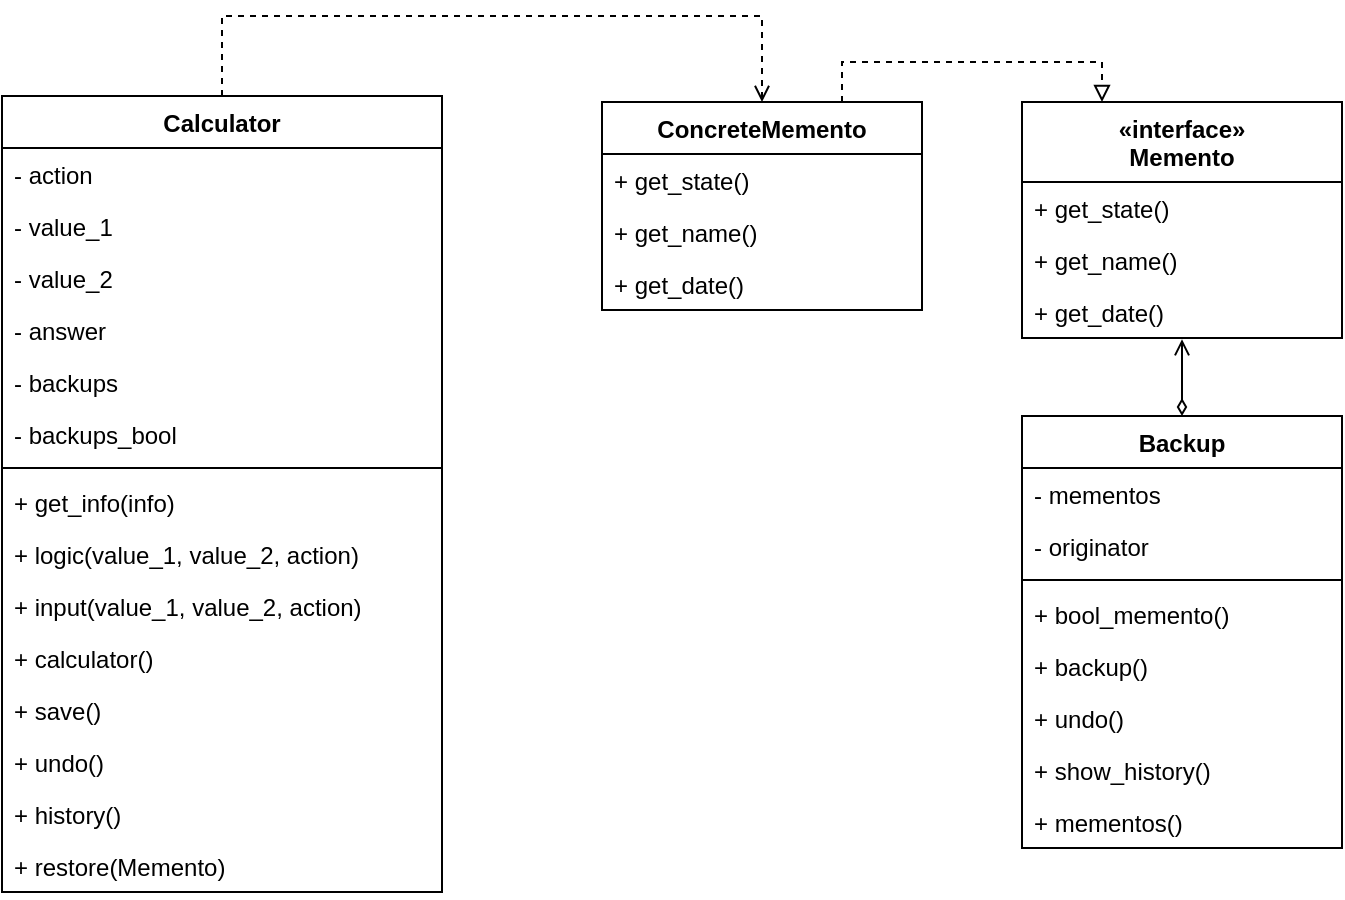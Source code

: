 <mxfile version="17.4.2" type="device"><diagram id="BuOJdSSll4c7bffr2CQK" name="Страница 1"><mxGraphModel dx="1221" dy="811" grid="1" gridSize="10" guides="1" tooltips="1" connect="1" arrows="1" fold="1" page="1" pageScale="1" pageWidth="827" pageHeight="1169" math="0" shadow="0"><root><mxCell id="0"/><mxCell id="1" parent="0"/><mxCell id="RNJMDtoMH93GjyVXQyeu-49" value="" style="edgeStyle=orthogonalEdgeStyle;rounded=0;orthogonalLoop=1;jettySize=auto;html=1;endArrow=open;endFill=0;entryX=0.5;entryY=1.022;entryDx=0;entryDy=0;entryPerimeter=0;startArrow=diamondThin;startFill=0;" edge="1" parent="1" source="RNJMDtoMH93GjyVXQyeu-1" target="RNJMDtoMH93GjyVXQyeu-45"><mxGeometry relative="1" as="geometry"/></mxCell><mxCell id="RNJMDtoMH93GjyVXQyeu-1" value="Backup" style="swimlane;fontStyle=1;align=center;verticalAlign=top;childLayout=stackLayout;horizontal=1;startSize=26;horizontalStack=0;resizeParent=1;resizeParentMax=0;resizeLast=0;collapsible=1;marginBottom=0;" vertex="1" parent="1"><mxGeometry x="600" y="530" width="160" height="216" as="geometry"/></mxCell><mxCell id="RNJMDtoMH93GjyVXQyeu-2" value="- mementos" style="text;strokeColor=none;fillColor=none;align=left;verticalAlign=top;spacingLeft=4;spacingRight=4;overflow=hidden;rotatable=0;points=[[0,0.5],[1,0.5]];portConstraint=eastwest;" vertex="1" parent="RNJMDtoMH93GjyVXQyeu-1"><mxGeometry y="26" width="160" height="26" as="geometry"/></mxCell><mxCell id="RNJMDtoMH93GjyVXQyeu-5" value="- originator" style="text;strokeColor=none;fillColor=none;align=left;verticalAlign=top;spacingLeft=4;spacingRight=4;overflow=hidden;rotatable=0;points=[[0,0.5],[1,0.5]];portConstraint=eastwest;" vertex="1" parent="RNJMDtoMH93GjyVXQyeu-1"><mxGeometry y="52" width="160" height="26" as="geometry"/></mxCell><mxCell id="RNJMDtoMH93GjyVXQyeu-3" value="" style="line;strokeWidth=1;fillColor=none;align=left;verticalAlign=middle;spacingTop=-1;spacingLeft=3;spacingRight=3;rotatable=0;labelPosition=right;points=[];portConstraint=eastwest;" vertex="1" parent="RNJMDtoMH93GjyVXQyeu-1"><mxGeometry y="78" width="160" height="8" as="geometry"/></mxCell><mxCell id="RNJMDtoMH93GjyVXQyeu-4" value="+ bool_memento()" style="text;strokeColor=none;fillColor=none;align=left;verticalAlign=top;spacingLeft=4;spacingRight=4;overflow=hidden;rotatable=0;points=[[0,0.5],[1,0.5]];portConstraint=eastwest;" vertex="1" parent="RNJMDtoMH93GjyVXQyeu-1"><mxGeometry y="86" width="160" height="26" as="geometry"/></mxCell><mxCell id="RNJMDtoMH93GjyVXQyeu-6" value="+ backup()" style="text;strokeColor=none;fillColor=none;align=left;verticalAlign=top;spacingLeft=4;spacingRight=4;overflow=hidden;rotatable=0;points=[[0,0.5],[1,0.5]];portConstraint=eastwest;" vertex="1" parent="RNJMDtoMH93GjyVXQyeu-1"><mxGeometry y="112" width="160" height="26" as="geometry"/></mxCell><mxCell id="RNJMDtoMH93GjyVXQyeu-7" value="+ undo()" style="text;strokeColor=none;fillColor=none;align=left;verticalAlign=top;spacingLeft=4;spacingRight=4;overflow=hidden;rotatable=0;points=[[0,0.5],[1,0.5]];portConstraint=eastwest;" vertex="1" parent="RNJMDtoMH93GjyVXQyeu-1"><mxGeometry y="138" width="160" height="26" as="geometry"/></mxCell><mxCell id="RNJMDtoMH93GjyVXQyeu-8" value="+ show_history()&#10;" style="text;strokeColor=none;fillColor=none;align=left;verticalAlign=top;spacingLeft=4;spacingRight=4;overflow=hidden;rotatable=0;points=[[0,0.5],[1,0.5]];portConstraint=eastwest;" vertex="1" parent="RNJMDtoMH93GjyVXQyeu-1"><mxGeometry y="164" width="160" height="26" as="geometry"/></mxCell><mxCell id="RNJMDtoMH93GjyVXQyeu-9" value="+ mementos()" style="text;strokeColor=none;fillColor=none;align=left;verticalAlign=top;spacingLeft=4;spacingRight=4;overflow=hidden;rotatable=0;points=[[0,0.5],[1,0.5]];portConstraint=eastwest;" vertex="1" parent="RNJMDtoMH93GjyVXQyeu-1"><mxGeometry y="190" width="160" height="26" as="geometry"/></mxCell><mxCell id="RNJMDtoMH93GjyVXQyeu-10" value="Calculator" style="swimlane;fontStyle=1;align=center;verticalAlign=top;childLayout=stackLayout;horizontal=1;startSize=26;horizontalStack=0;resizeParent=1;resizeParentMax=0;resizeLast=0;collapsible=1;marginBottom=0;" vertex="1" parent="1"><mxGeometry x="90" y="370" width="220" height="398" as="geometry"/></mxCell><mxCell id="RNJMDtoMH93GjyVXQyeu-11" value="- action" style="text;strokeColor=none;fillColor=none;align=left;verticalAlign=top;spacingLeft=4;spacingRight=4;overflow=hidden;rotatable=0;points=[[0,0.5],[1,0.5]];portConstraint=eastwest;" vertex="1" parent="RNJMDtoMH93GjyVXQyeu-10"><mxGeometry y="26" width="220" height="26" as="geometry"/></mxCell><mxCell id="RNJMDtoMH93GjyVXQyeu-21" value="- value_1" style="text;strokeColor=none;fillColor=none;align=left;verticalAlign=top;spacingLeft=4;spacingRight=4;overflow=hidden;rotatable=0;points=[[0,0.5],[1,0.5]];portConstraint=eastwest;" vertex="1" parent="RNJMDtoMH93GjyVXQyeu-10"><mxGeometry y="52" width="220" height="26" as="geometry"/></mxCell><mxCell id="RNJMDtoMH93GjyVXQyeu-20" value="- value_2" style="text;strokeColor=none;fillColor=none;align=left;verticalAlign=top;spacingLeft=4;spacingRight=4;overflow=hidden;rotatable=0;points=[[0,0.5],[1,0.5]];portConstraint=eastwest;" vertex="1" parent="RNJMDtoMH93GjyVXQyeu-10"><mxGeometry y="78" width="220" height="26" as="geometry"/></mxCell><mxCell id="RNJMDtoMH93GjyVXQyeu-19" value="- answer" style="text;strokeColor=none;fillColor=none;align=left;verticalAlign=top;spacingLeft=4;spacingRight=4;overflow=hidden;rotatable=0;points=[[0,0.5],[1,0.5]];portConstraint=eastwest;" vertex="1" parent="RNJMDtoMH93GjyVXQyeu-10"><mxGeometry y="104" width="220" height="26" as="geometry"/></mxCell><mxCell id="RNJMDtoMH93GjyVXQyeu-18" value="- backups" style="text;strokeColor=none;fillColor=none;align=left;verticalAlign=top;spacingLeft=4;spacingRight=4;overflow=hidden;rotatable=0;points=[[0,0.5],[1,0.5]];portConstraint=eastwest;" vertex="1" parent="RNJMDtoMH93GjyVXQyeu-10"><mxGeometry y="130" width="220" height="26" as="geometry"/></mxCell><mxCell id="RNJMDtoMH93GjyVXQyeu-17" value="- backups_bool" style="text;strokeColor=none;fillColor=none;align=left;verticalAlign=top;spacingLeft=4;spacingRight=4;overflow=hidden;rotatable=0;points=[[0,0.5],[1,0.5]];portConstraint=eastwest;" vertex="1" parent="RNJMDtoMH93GjyVXQyeu-10"><mxGeometry y="156" width="220" height="26" as="geometry"/></mxCell><mxCell id="RNJMDtoMH93GjyVXQyeu-12" value="" style="line;strokeWidth=1;fillColor=none;align=left;verticalAlign=middle;spacingTop=-1;spacingLeft=3;spacingRight=3;rotatable=0;labelPosition=right;points=[];portConstraint=eastwest;" vertex="1" parent="RNJMDtoMH93GjyVXQyeu-10"><mxGeometry y="182" width="220" height="8" as="geometry"/></mxCell><mxCell id="RNJMDtoMH93GjyVXQyeu-16" value="+ get_info(info)" style="text;strokeColor=none;fillColor=none;align=left;verticalAlign=top;spacingLeft=4;spacingRight=4;overflow=hidden;rotatable=0;points=[[0,0.5],[1,0.5]];portConstraint=eastwest;" vertex="1" parent="RNJMDtoMH93GjyVXQyeu-10"><mxGeometry y="190" width="220" height="26" as="geometry"/></mxCell><mxCell id="RNJMDtoMH93GjyVXQyeu-15" value="+ logic(value_1, value_2, action)" style="text;strokeColor=none;fillColor=none;align=left;verticalAlign=top;spacingLeft=4;spacingRight=4;overflow=hidden;rotatable=0;points=[[0,0.5],[1,0.5]];portConstraint=eastwest;" vertex="1" parent="RNJMDtoMH93GjyVXQyeu-10"><mxGeometry y="216" width="220" height="26" as="geometry"/></mxCell><mxCell id="RNJMDtoMH93GjyVXQyeu-22" value="+ input(value_1, value_2, action)" style="text;strokeColor=none;fillColor=none;align=left;verticalAlign=top;spacingLeft=4;spacingRight=4;overflow=hidden;rotatable=0;points=[[0,0.5],[1,0.5]];portConstraint=eastwest;" vertex="1" parent="RNJMDtoMH93GjyVXQyeu-10"><mxGeometry y="242" width="220" height="26" as="geometry"/></mxCell><mxCell id="RNJMDtoMH93GjyVXQyeu-23" value="+ calculator()" style="text;strokeColor=none;fillColor=none;align=left;verticalAlign=top;spacingLeft=4;spacingRight=4;overflow=hidden;rotatable=0;points=[[0,0.5],[1,0.5]];portConstraint=eastwest;" vertex="1" parent="RNJMDtoMH93GjyVXQyeu-10"><mxGeometry y="268" width="220" height="26" as="geometry"/></mxCell><mxCell id="RNJMDtoMH93GjyVXQyeu-29" value="+ save()" style="text;strokeColor=none;fillColor=none;align=left;verticalAlign=top;spacingLeft=4;spacingRight=4;overflow=hidden;rotatable=0;points=[[0,0.5],[1,0.5]];portConstraint=eastwest;" vertex="1" parent="RNJMDtoMH93GjyVXQyeu-10"><mxGeometry y="294" width="220" height="26" as="geometry"/></mxCell><mxCell id="RNJMDtoMH93GjyVXQyeu-14" value="+ undo()" style="text;strokeColor=none;fillColor=none;align=left;verticalAlign=top;spacingLeft=4;spacingRight=4;overflow=hidden;rotatable=0;points=[[0,0.5],[1,0.5]];portConstraint=eastwest;" vertex="1" parent="RNJMDtoMH93GjyVXQyeu-10"><mxGeometry y="320" width="220" height="26" as="geometry"/></mxCell><mxCell id="RNJMDtoMH93GjyVXQyeu-24" value="+ history()" style="text;strokeColor=none;fillColor=none;align=left;verticalAlign=top;spacingLeft=4;spacingRight=4;overflow=hidden;rotatable=0;points=[[0,0.5],[1,0.5]];portConstraint=eastwest;" vertex="1" parent="RNJMDtoMH93GjyVXQyeu-10"><mxGeometry y="346" width="220" height="26" as="geometry"/></mxCell><mxCell id="RNJMDtoMH93GjyVXQyeu-28" value="+ restore(Memento)" style="text;strokeColor=none;fillColor=none;align=left;verticalAlign=top;spacingLeft=4;spacingRight=4;overflow=hidden;rotatable=0;points=[[0,0.5],[1,0.5]];portConstraint=eastwest;" vertex="1" parent="RNJMDtoMH93GjyVXQyeu-10"><mxGeometry y="372" width="220" height="26" as="geometry"/></mxCell><mxCell id="RNJMDtoMH93GjyVXQyeu-47" style="edgeStyle=orthogonalEdgeStyle;rounded=0;orthogonalLoop=1;jettySize=auto;html=1;exitX=0.75;exitY=0;exitDx=0;exitDy=0;entryX=0.25;entryY=0;entryDx=0;entryDy=0;dashed=1;endArrow=block;endFill=0;" edge="1" parent="1" source="RNJMDtoMH93GjyVXQyeu-30" target="RNJMDtoMH93GjyVXQyeu-42"><mxGeometry relative="1" as="geometry"/></mxCell><mxCell id="RNJMDtoMH93GjyVXQyeu-30" value="ConcreteMemento" style="swimlane;fontStyle=1;align=center;verticalAlign=top;childLayout=stackLayout;horizontal=1;startSize=26;horizontalStack=0;resizeParent=1;resizeParentMax=0;resizeLast=0;collapsible=1;marginBottom=0;" vertex="1" parent="1"><mxGeometry x="390" y="373" width="160" height="104" as="geometry"/></mxCell><mxCell id="RNJMDtoMH93GjyVXQyeu-33" value="+ get_state()" style="text;strokeColor=none;fillColor=none;align=left;verticalAlign=top;spacingLeft=4;spacingRight=4;overflow=hidden;rotatable=0;points=[[0,0.5],[1,0.5]];portConstraint=eastwest;" vertex="1" parent="RNJMDtoMH93GjyVXQyeu-30"><mxGeometry y="26" width="160" height="26" as="geometry"/></mxCell><mxCell id="RNJMDtoMH93GjyVXQyeu-34" value="+ get_name()" style="text;strokeColor=none;fillColor=none;align=left;verticalAlign=top;spacingLeft=4;spacingRight=4;overflow=hidden;rotatable=0;points=[[0,0.5],[1,0.5]];portConstraint=eastwest;" vertex="1" parent="RNJMDtoMH93GjyVXQyeu-30"><mxGeometry y="52" width="160" height="26" as="geometry"/></mxCell><mxCell id="RNJMDtoMH93GjyVXQyeu-35" value="+ get_date()" style="text;strokeColor=none;fillColor=none;align=left;verticalAlign=top;spacingLeft=4;spacingRight=4;overflow=hidden;rotatable=0;points=[[0,0.5],[1,0.5]];portConstraint=eastwest;" vertex="1" parent="RNJMDtoMH93GjyVXQyeu-30"><mxGeometry y="78" width="160" height="26" as="geometry"/></mxCell><mxCell id="RNJMDtoMH93GjyVXQyeu-36" style="edgeStyle=orthogonalEdgeStyle;rounded=0;orthogonalLoop=1;jettySize=auto;html=1;exitX=0.5;exitY=0;exitDx=0;exitDy=0;entryX=0.5;entryY=0;entryDx=0;entryDy=0;dashed=1;endArrow=open;endFill=0;" edge="1" parent="1" source="RNJMDtoMH93GjyVXQyeu-10" target="RNJMDtoMH93GjyVXQyeu-30"><mxGeometry relative="1" as="geometry"><Array as="points"><mxPoint x="200" y="330"/><mxPoint x="470" y="330"/></Array></mxGeometry></mxCell><mxCell id="RNJMDtoMH93GjyVXQyeu-42" value="«interface»&#10;Memento" style="swimlane;fontStyle=1;align=center;verticalAlign=top;childLayout=stackLayout;horizontal=1;startSize=40;horizontalStack=0;resizeParent=1;resizeParentMax=0;resizeLast=0;collapsible=1;marginBottom=0;" vertex="1" parent="1"><mxGeometry x="600" y="373" width="160" height="118" as="geometry"/></mxCell><mxCell id="RNJMDtoMH93GjyVXQyeu-43" value="+ get_state()" style="text;strokeColor=none;fillColor=none;align=left;verticalAlign=top;spacingLeft=4;spacingRight=4;overflow=hidden;rotatable=0;points=[[0,0.5],[1,0.5]];portConstraint=eastwest;" vertex="1" parent="RNJMDtoMH93GjyVXQyeu-42"><mxGeometry y="40" width="160" height="26" as="geometry"/></mxCell><mxCell id="RNJMDtoMH93GjyVXQyeu-44" value="+ get_name()" style="text;strokeColor=none;fillColor=none;align=left;verticalAlign=top;spacingLeft=4;spacingRight=4;overflow=hidden;rotatable=0;points=[[0,0.5],[1,0.5]];portConstraint=eastwest;" vertex="1" parent="RNJMDtoMH93GjyVXQyeu-42"><mxGeometry y="66" width="160" height="26" as="geometry"/></mxCell><mxCell id="RNJMDtoMH93GjyVXQyeu-45" value="+ get_date()" style="text;strokeColor=none;fillColor=none;align=left;verticalAlign=top;spacingLeft=4;spacingRight=4;overflow=hidden;rotatable=0;points=[[0,0.5],[1,0.5]];portConstraint=eastwest;" vertex="1" parent="RNJMDtoMH93GjyVXQyeu-42"><mxGeometry y="92" width="160" height="26" as="geometry"/></mxCell></root></mxGraphModel></diagram></mxfile>